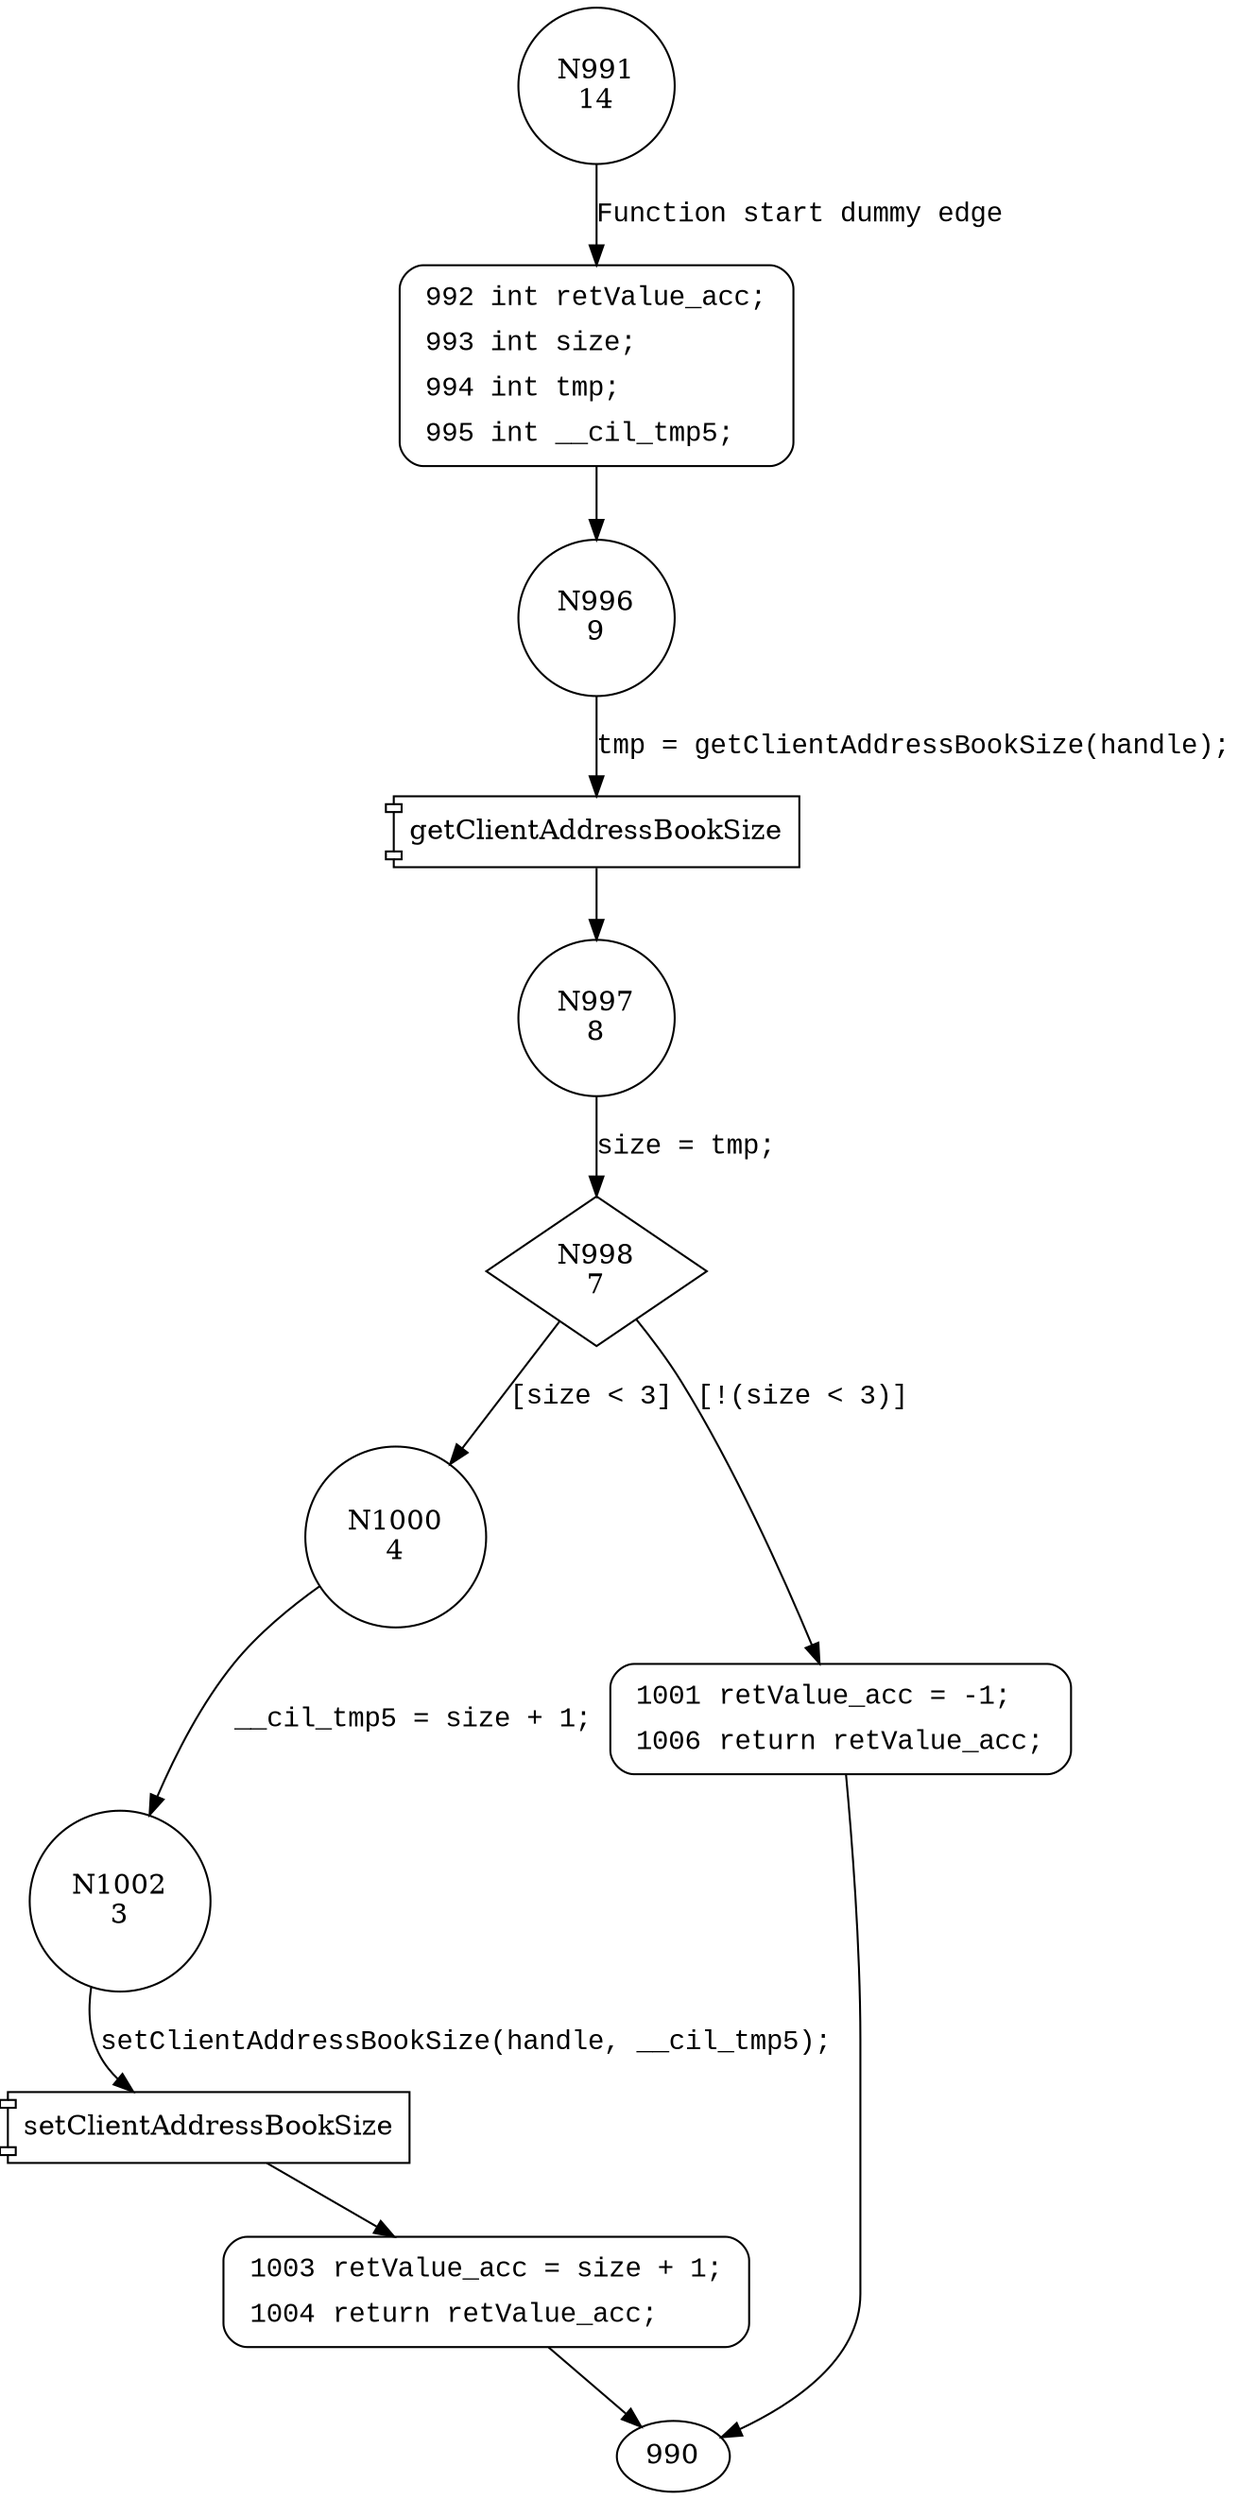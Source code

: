 digraph createClientAddressBookEntry {
991 [shape="circle" label="N991\n14"]
992 [shape="circle" label="N992\n13"]
996 [shape="circle" label="N996\n9"]
997 [shape="circle" label="N997\n8"]
998 [shape="diamond" label="N998\n7"]
1000 [shape="circle" label="N1000\n4"]
1001 [shape="circle" label="N1001\n6"]
1002 [shape="circle" label="N1002\n3"]
1003 [shape="circle" label="N1003\n2"]
992 [style="filled,bold" penwidth="1" fillcolor="white" fontname="Courier New" shape="Mrecord" label=<<table border="0" cellborder="0" cellpadding="3" bgcolor="white"><tr><td align="right">992</td><td align="left">int retValue_acc;</td></tr><tr><td align="right">993</td><td align="left">int size;</td></tr><tr><td align="right">994</td><td align="left">int tmp;</td></tr><tr><td align="right">995</td><td align="left">int __cil_tmp5;</td></tr></table>>]
992 -> 996[label=""]
1001 [style="filled,bold" penwidth="1" fillcolor="white" fontname="Courier New" shape="Mrecord" label=<<table border="0" cellborder="0" cellpadding="3" bgcolor="white"><tr><td align="right">1001</td><td align="left">retValue_acc = -1;</td></tr><tr><td align="right">1006</td><td align="left">return retValue_acc;</td></tr></table>>]
1001 -> 990[label=""]
1003 [style="filled,bold" penwidth="1" fillcolor="white" fontname="Courier New" shape="Mrecord" label=<<table border="0" cellborder="0" cellpadding="3" bgcolor="white"><tr><td align="right">1003</td><td align="left">retValue_acc = size + 1;</td></tr><tr><td align="right">1004</td><td align="left">return retValue_acc;</td></tr></table>>]
1003 -> 990[label=""]
991 -> 992 [label="Function start dummy edge" fontname="Courier New"]
100026 [shape="component" label="getClientAddressBookSize"]
996 -> 100026 [label="tmp = getClientAddressBookSize(handle);" fontname="Courier New"]
100026 -> 997 [label="" fontname="Courier New"]
998 -> 1000 [label="[size < 3]" fontname="Courier New"]
998 -> 1001 [label="[!(size < 3)]" fontname="Courier New"]
1000 -> 1002 [label="__cil_tmp5 = size + 1;" fontname="Courier New"]
100027 [shape="component" label="setClientAddressBookSize"]
1002 -> 100027 [label="setClientAddressBookSize(handle, __cil_tmp5);" fontname="Courier New"]
100027 -> 1003 [label="" fontname="Courier New"]
997 -> 998 [label="size = tmp;" fontname="Courier New"]
}